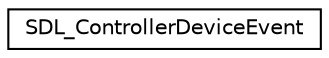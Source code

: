 digraph "Graphical Class Hierarchy"
{
 // LATEX_PDF_SIZE
  edge [fontname="Helvetica",fontsize="10",labelfontname="Helvetica",labelfontsize="10"];
  node [fontname="Helvetica",fontsize="10",shape=record];
  rankdir="LR";
  Node0 [label="SDL_ControllerDeviceEvent",height=0.2,width=0.4,color="black", fillcolor="white", style="filled",URL="$structSDL__ControllerDeviceEvent.html",tooltip="Controller device event structure (event.cdevice.*)"];
}
